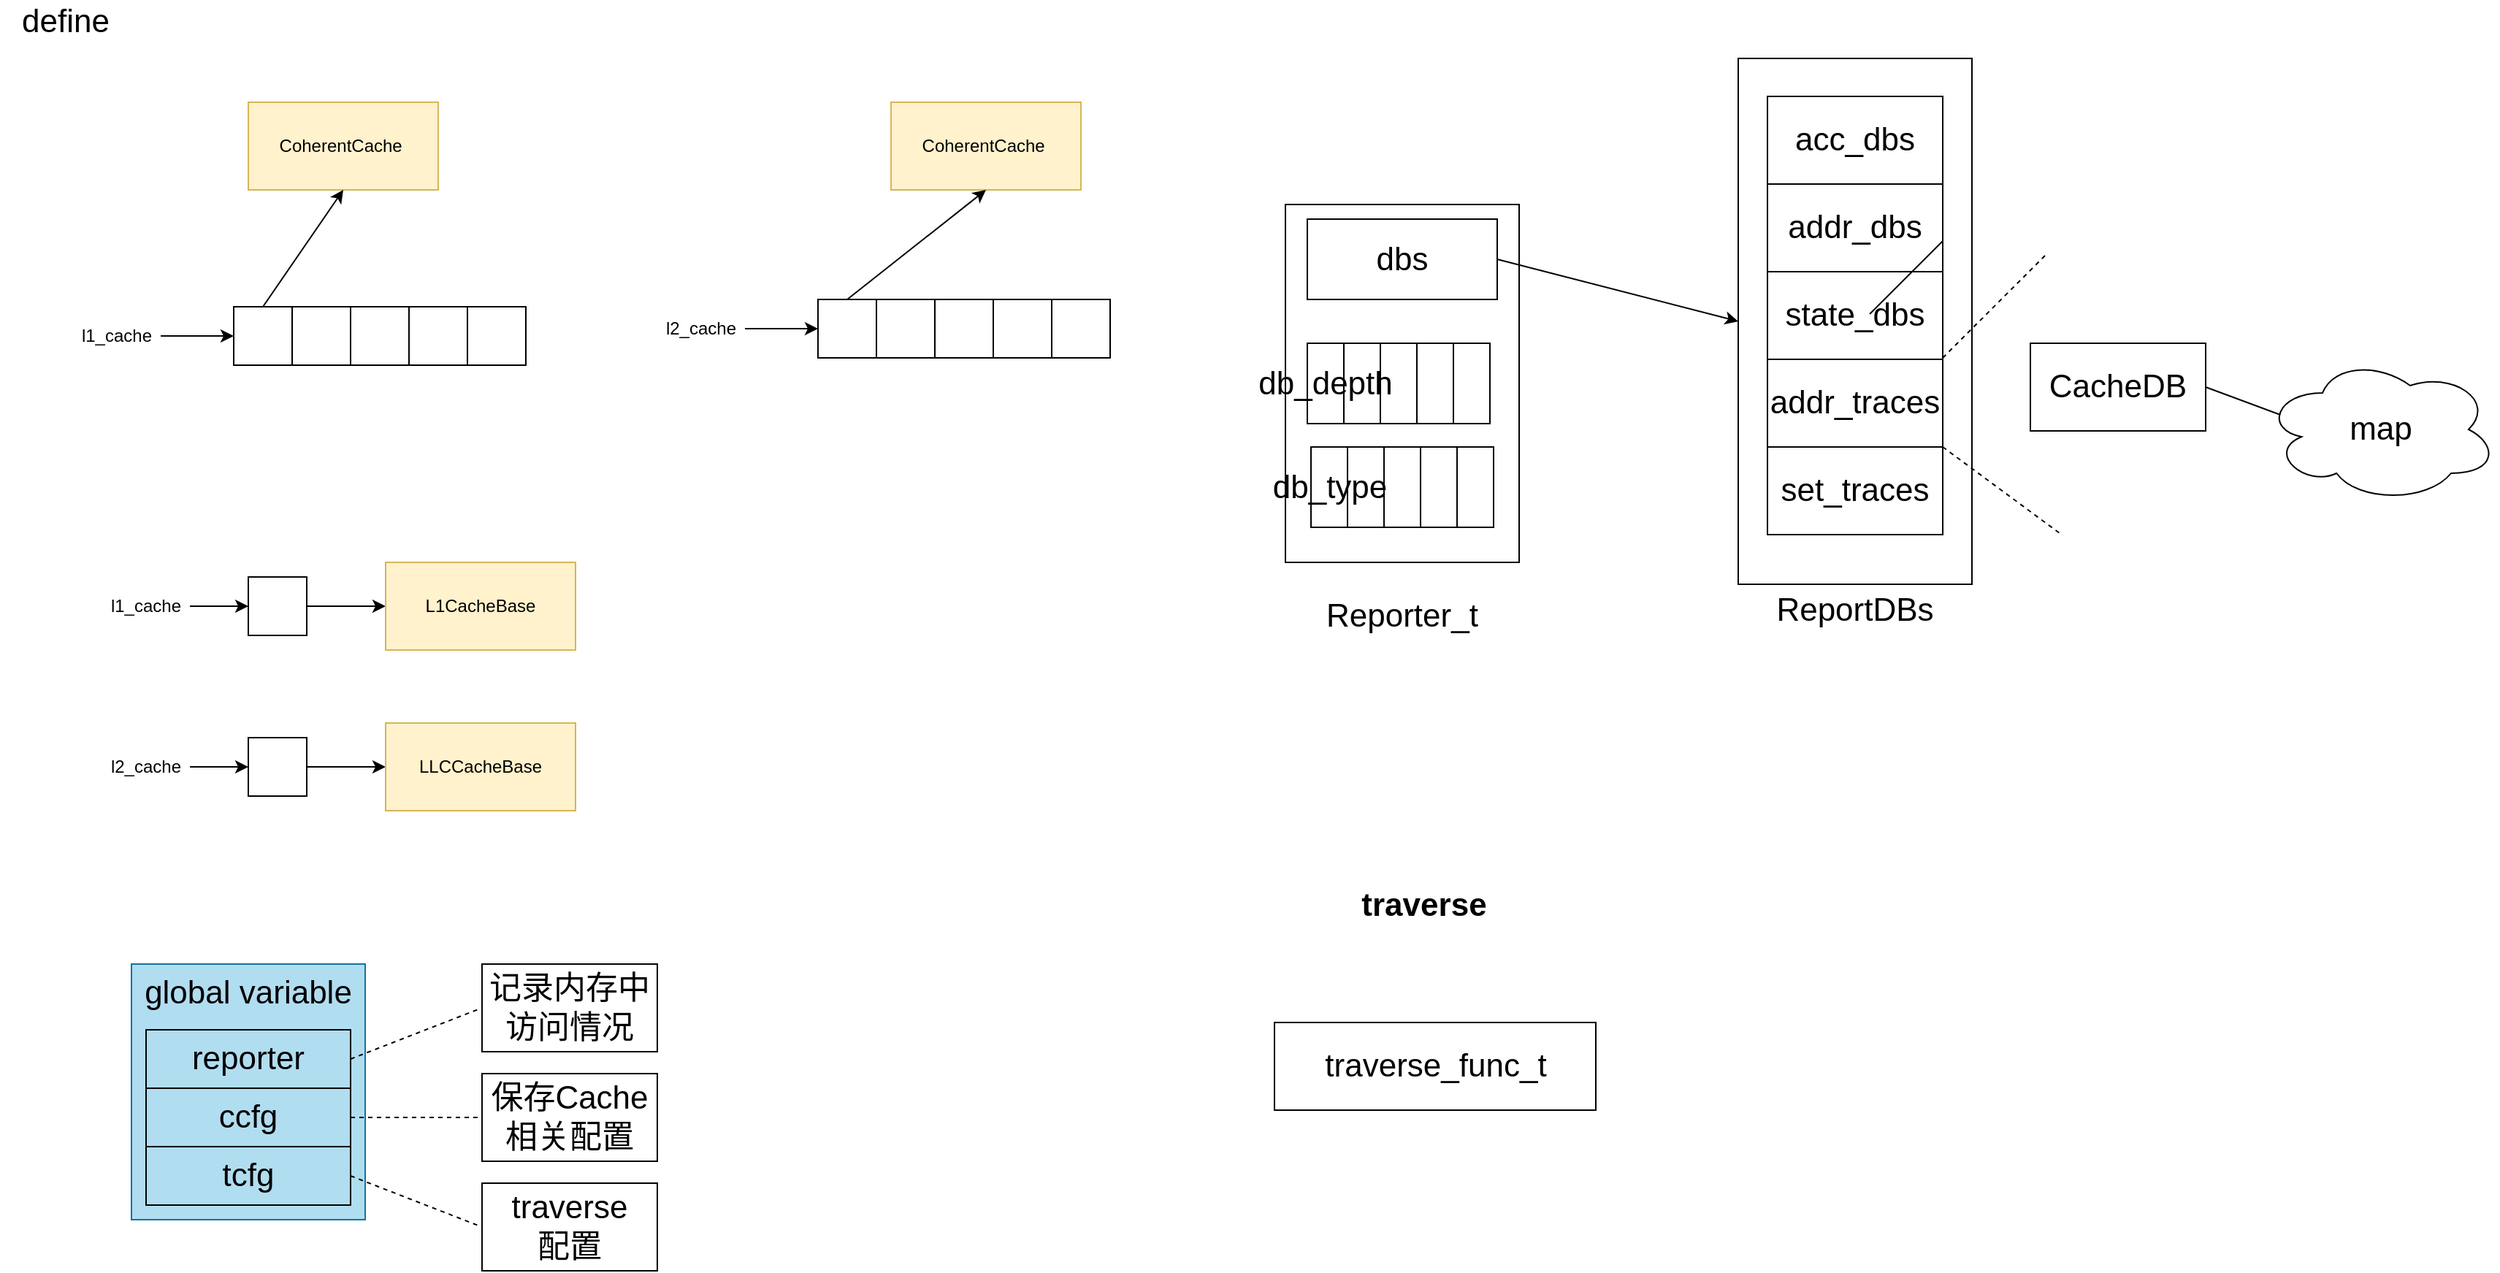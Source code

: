 <mxfile version="13.1.12" type="github">
  <diagram id="-Mg6h7BqQp_kjDwOtDQD" name="Page-1">
    <mxGraphModel dx="1673" dy="839" grid="1" gridSize="10" guides="1" tooltips="1" connect="1" arrows="1" fold="1" page="1" pageScale="1" pageWidth="827" pageHeight="1169" math="0" shadow="0">
      <root>
        <mxCell id="0" />
        <mxCell id="1" parent="0" />
        <mxCell id="NhfXJjoMbKmZEBZ8xVZQ-1" value="" style="whiteSpace=wrap;html=1;aspect=fixed;" vertex="1" parent="1">
          <mxGeometry x="170" y="220" width="40" height="40" as="geometry" />
        </mxCell>
        <mxCell id="NhfXJjoMbKmZEBZ8xVZQ-5" value="" style="whiteSpace=wrap;html=1;aspect=fixed;" vertex="1" parent="1">
          <mxGeometry x="210" y="220" width="40" height="40" as="geometry" />
        </mxCell>
        <mxCell id="NhfXJjoMbKmZEBZ8xVZQ-6" value="" style="whiteSpace=wrap;html=1;aspect=fixed;" vertex="1" parent="1">
          <mxGeometry x="250" y="220" width="40" height="40" as="geometry" />
        </mxCell>
        <mxCell id="NhfXJjoMbKmZEBZ8xVZQ-7" value="" style="whiteSpace=wrap;html=1;aspect=fixed;" vertex="1" parent="1">
          <mxGeometry x="290" y="220" width="40" height="40" as="geometry" />
        </mxCell>
        <mxCell id="NhfXJjoMbKmZEBZ8xVZQ-8" value="" style="whiteSpace=wrap;html=1;aspect=fixed;" vertex="1" parent="1">
          <mxGeometry x="330" y="220" width="40" height="40" as="geometry" />
        </mxCell>
        <mxCell id="NhfXJjoMbKmZEBZ8xVZQ-10" style="edgeStyle=orthogonalEdgeStyle;rounded=0;orthogonalLoop=1;jettySize=auto;html=1;entryX=0;entryY=0.5;entryDx=0;entryDy=0;" edge="1" parent="1" source="NhfXJjoMbKmZEBZ8xVZQ-9" target="NhfXJjoMbKmZEBZ8xVZQ-1">
          <mxGeometry relative="1" as="geometry" />
        </mxCell>
        <mxCell id="NhfXJjoMbKmZEBZ8xVZQ-9" value="l1_cache" style="text;html=1;strokeColor=none;fillColor=none;align=center;verticalAlign=middle;whiteSpace=wrap;rounded=0;" vertex="1" parent="1">
          <mxGeometry x="60" y="225" width="60" height="30" as="geometry" />
        </mxCell>
        <mxCell id="NhfXJjoMbKmZEBZ8xVZQ-12" value="&lt;span&gt;CoherentCache&amp;nbsp;&lt;/span&gt;" style="rounded=0;whiteSpace=wrap;html=1;fillColor=#fff2cc;strokeColor=#d6b656;" vertex="1" parent="1">
          <mxGeometry x="180" y="80" width="130" height="60" as="geometry" />
        </mxCell>
        <mxCell id="NhfXJjoMbKmZEBZ8xVZQ-13" value="" style="endArrow=classic;html=1;entryX=0.5;entryY=1;entryDx=0;entryDy=0;exitX=0.5;exitY=0;exitDx=0;exitDy=0;" edge="1" parent="1" source="NhfXJjoMbKmZEBZ8xVZQ-1" target="NhfXJjoMbKmZEBZ8xVZQ-12">
          <mxGeometry width="50" height="50" relative="1" as="geometry">
            <mxPoint x="380" y="70" as="sourcePoint" />
            <mxPoint x="430" y="20" as="targetPoint" />
          </mxGeometry>
        </mxCell>
        <mxCell id="NhfXJjoMbKmZEBZ8xVZQ-14" value="" style="whiteSpace=wrap;html=1;aspect=fixed;" vertex="1" parent="1">
          <mxGeometry x="570" y="215" width="40" height="40" as="geometry" />
        </mxCell>
        <mxCell id="NhfXJjoMbKmZEBZ8xVZQ-15" value="" style="whiteSpace=wrap;html=1;aspect=fixed;" vertex="1" parent="1">
          <mxGeometry x="610" y="215" width="40" height="40" as="geometry" />
        </mxCell>
        <mxCell id="NhfXJjoMbKmZEBZ8xVZQ-16" value="" style="whiteSpace=wrap;html=1;aspect=fixed;" vertex="1" parent="1">
          <mxGeometry x="650" y="215" width="40" height="40" as="geometry" />
        </mxCell>
        <mxCell id="NhfXJjoMbKmZEBZ8xVZQ-17" value="" style="whiteSpace=wrap;html=1;aspect=fixed;" vertex="1" parent="1">
          <mxGeometry x="690" y="215" width="40" height="40" as="geometry" />
        </mxCell>
        <mxCell id="NhfXJjoMbKmZEBZ8xVZQ-18" value="" style="whiteSpace=wrap;html=1;aspect=fixed;" vertex="1" parent="1">
          <mxGeometry x="730" y="215" width="40" height="40" as="geometry" />
        </mxCell>
        <mxCell id="NhfXJjoMbKmZEBZ8xVZQ-19" style="edgeStyle=orthogonalEdgeStyle;rounded=0;orthogonalLoop=1;jettySize=auto;html=1;entryX=0;entryY=0.5;entryDx=0;entryDy=0;" edge="1" parent="1" source="NhfXJjoMbKmZEBZ8xVZQ-20" target="NhfXJjoMbKmZEBZ8xVZQ-14">
          <mxGeometry relative="1" as="geometry" />
        </mxCell>
        <mxCell id="NhfXJjoMbKmZEBZ8xVZQ-20" value="l2_cache" style="text;html=1;strokeColor=none;fillColor=none;align=center;verticalAlign=middle;whiteSpace=wrap;rounded=0;" vertex="1" parent="1">
          <mxGeometry x="460" y="220" width="60" height="30" as="geometry" />
        </mxCell>
        <mxCell id="NhfXJjoMbKmZEBZ8xVZQ-21" value="&lt;span&gt;CoherentCache&amp;nbsp;&lt;/span&gt;" style="rounded=0;whiteSpace=wrap;html=1;fillColor=#fff2cc;strokeColor=#d6b656;" vertex="1" parent="1">
          <mxGeometry x="620" y="80" width="130" height="60" as="geometry" />
        </mxCell>
        <mxCell id="NhfXJjoMbKmZEBZ8xVZQ-23" value="" style="endArrow=classic;html=1;entryX=0.5;entryY=1;entryDx=0;entryDy=0;exitX=0.5;exitY=0;exitDx=0;exitDy=0;" edge="1" parent="1" source="NhfXJjoMbKmZEBZ8xVZQ-14" target="NhfXJjoMbKmZEBZ8xVZQ-21">
          <mxGeometry width="50" height="50" relative="1" as="geometry">
            <mxPoint x="580" y="220" as="sourcePoint" />
            <mxPoint x="630" y="170" as="targetPoint" />
          </mxGeometry>
        </mxCell>
        <mxCell id="NhfXJjoMbKmZEBZ8xVZQ-35" value="define" style="text;html=1;strokeColor=none;fillColor=none;align=center;verticalAlign=middle;whiteSpace=wrap;rounded=0;fontSize=22;" vertex="1" parent="1">
          <mxGeometry x="10" y="10" width="90" height="30" as="geometry" />
        </mxCell>
        <mxCell id="NhfXJjoMbKmZEBZ8xVZQ-42" style="edgeStyle=orthogonalEdgeStyle;rounded=0;orthogonalLoop=1;jettySize=auto;html=1;fontSize=22;" edge="1" parent="1" source="NhfXJjoMbKmZEBZ8xVZQ-40" target="NhfXJjoMbKmZEBZ8xVZQ-41">
          <mxGeometry relative="1" as="geometry" />
        </mxCell>
        <mxCell id="NhfXJjoMbKmZEBZ8xVZQ-40" value="l1_cache" style="text;html=1;strokeColor=none;fillColor=none;align=center;verticalAlign=middle;whiteSpace=wrap;rounded=0;" vertex="1" parent="1">
          <mxGeometry x="80" y="410" width="60" height="30" as="geometry" />
        </mxCell>
        <mxCell id="NhfXJjoMbKmZEBZ8xVZQ-45" style="edgeStyle=orthogonalEdgeStyle;rounded=0;orthogonalLoop=1;jettySize=auto;html=1;fontSize=22;" edge="1" parent="1" source="NhfXJjoMbKmZEBZ8xVZQ-41" target="NhfXJjoMbKmZEBZ8xVZQ-44">
          <mxGeometry relative="1" as="geometry" />
        </mxCell>
        <mxCell id="NhfXJjoMbKmZEBZ8xVZQ-41" value="" style="whiteSpace=wrap;html=1;aspect=fixed;" vertex="1" parent="1">
          <mxGeometry x="180" y="405" width="40" height="40" as="geometry" />
        </mxCell>
        <mxCell id="NhfXJjoMbKmZEBZ8xVZQ-44" value="&lt;span&gt;L1CacheBase&lt;/span&gt;" style="rounded=0;whiteSpace=wrap;html=1;fillColor=#fff2cc;strokeColor=#d6b656;" vertex="1" parent="1">
          <mxGeometry x="274" y="395" width="130" height="60" as="geometry" />
        </mxCell>
        <mxCell id="NhfXJjoMbKmZEBZ8xVZQ-46" style="edgeStyle=orthogonalEdgeStyle;rounded=0;orthogonalLoop=1;jettySize=auto;html=1;fontSize=22;" edge="1" source="NhfXJjoMbKmZEBZ8xVZQ-47" target="NhfXJjoMbKmZEBZ8xVZQ-49" parent="1">
          <mxGeometry relative="1" as="geometry" />
        </mxCell>
        <mxCell id="NhfXJjoMbKmZEBZ8xVZQ-47" value="l2_cache" style="text;html=1;strokeColor=none;fillColor=none;align=center;verticalAlign=middle;whiteSpace=wrap;rounded=0;" vertex="1" parent="1">
          <mxGeometry x="80" y="520" width="60" height="30" as="geometry" />
        </mxCell>
        <mxCell id="NhfXJjoMbKmZEBZ8xVZQ-48" style="edgeStyle=orthogonalEdgeStyle;rounded=0;orthogonalLoop=1;jettySize=auto;html=1;fontSize=22;" edge="1" source="NhfXJjoMbKmZEBZ8xVZQ-49" target="NhfXJjoMbKmZEBZ8xVZQ-50" parent="1">
          <mxGeometry relative="1" as="geometry" />
        </mxCell>
        <mxCell id="NhfXJjoMbKmZEBZ8xVZQ-49" value="" style="whiteSpace=wrap;html=1;aspect=fixed;" vertex="1" parent="1">
          <mxGeometry x="180" y="515" width="40" height="40" as="geometry" />
        </mxCell>
        <mxCell id="NhfXJjoMbKmZEBZ8xVZQ-50" value="&lt;span&gt;LLCCacheBase&lt;/span&gt;" style="rounded=0;whiteSpace=wrap;html=1;fillColor=#fff2cc;strokeColor=#d6b656;" vertex="1" parent="1">
          <mxGeometry x="274" y="505" width="130" height="60" as="geometry" />
        </mxCell>
        <mxCell id="NhfXJjoMbKmZEBZ8xVZQ-53" value="&lt;br&gt;&lt;br&gt;&lt;br&gt;&lt;br&gt;&lt;br&gt;&lt;br&gt;&lt;br&gt;&lt;br&gt;&lt;br&gt;&lt;br&gt;&lt;br&gt;&lt;br&gt;Reporter_t" style="rounded=0;whiteSpace=wrap;html=1;fillColor=none;fontSize=22;" vertex="1" parent="1">
          <mxGeometry x="890" y="150" width="160" height="245" as="geometry" />
        </mxCell>
        <mxCell id="NhfXJjoMbKmZEBZ8xVZQ-54" value="&lt;br&gt;&lt;br&gt;&lt;br&gt;&lt;br&gt;&lt;br&gt;&lt;br&gt;&lt;br&gt;&lt;br&gt;&lt;br&gt;&lt;br&gt;&lt;br&gt;&lt;br&gt;&lt;br&gt;&lt;br&gt;&lt;br&gt;ReportDBs" style="rounded=0;whiteSpace=wrap;html=1;fillColor=none;fontSize=22;" vertex="1" parent="1">
          <mxGeometry x="1200" y="50" width="160" height="360" as="geometry" />
        </mxCell>
        <mxCell id="NhfXJjoMbKmZEBZ8xVZQ-57" value="acc_dbs" style="rounded=0;whiteSpace=wrap;html=1;fillColor=none;fontSize=22;" vertex="1" parent="1">
          <mxGeometry x="1220" y="76" width="120" height="60" as="geometry" />
        </mxCell>
        <mxCell id="NhfXJjoMbKmZEBZ8xVZQ-58" value="addr_dbs" style="rounded=0;whiteSpace=wrap;html=1;fillColor=none;fontSize=22;" vertex="1" parent="1">
          <mxGeometry x="1220" y="136" width="120" height="60" as="geometry" />
        </mxCell>
        <mxCell id="NhfXJjoMbKmZEBZ8xVZQ-59" value="state_dbs" style="rounded=0;whiteSpace=wrap;html=1;fillColor=none;fontSize=22;" vertex="1" parent="1">
          <mxGeometry x="1220" y="196" width="120" height="60" as="geometry" />
        </mxCell>
        <mxCell id="NhfXJjoMbKmZEBZ8xVZQ-60" value="addr_traces" style="rounded=0;whiteSpace=wrap;html=1;fillColor=none;fontSize=22;" vertex="1" parent="1">
          <mxGeometry x="1220" y="256" width="120" height="60" as="geometry" />
        </mxCell>
        <mxCell id="NhfXJjoMbKmZEBZ8xVZQ-61" value="set_traces" style="rounded=0;whiteSpace=wrap;html=1;fillColor=none;fontSize=22;" vertex="1" parent="1">
          <mxGeometry x="1220" y="316" width="120" height="60" as="geometry" />
        </mxCell>
        <mxCell id="NhfXJjoMbKmZEBZ8xVZQ-62" value="dbs" style="rounded=0;whiteSpace=wrap;html=1;fillColor=none;fontSize=22;" vertex="1" parent="1">
          <mxGeometry x="905" y="160" width="130" height="55" as="geometry" />
        </mxCell>
        <mxCell id="NhfXJjoMbKmZEBZ8xVZQ-65" value="" style="endArrow=classic;html=1;fontSize=22;exitX=1;exitY=0.5;exitDx=0;exitDy=0;entryX=0;entryY=0.5;entryDx=0;entryDy=0;" edge="1" parent="1" source="NhfXJjoMbKmZEBZ8xVZQ-62" target="NhfXJjoMbKmZEBZ8xVZQ-54">
          <mxGeometry width="50" height="50" relative="1" as="geometry">
            <mxPoint x="790" y="500" as="sourcePoint" />
            <mxPoint x="840" y="450" as="targetPoint" />
          </mxGeometry>
        </mxCell>
        <mxCell id="NhfXJjoMbKmZEBZ8xVZQ-66" value="db_depth" style="rounded=0;whiteSpace=wrap;html=1;fillColor=none;fontSize=22;" vertex="1" parent="1">
          <mxGeometry x="905" y="245" width="25" height="55" as="geometry" />
        </mxCell>
        <mxCell id="NhfXJjoMbKmZEBZ8xVZQ-67" value="" style="rounded=0;whiteSpace=wrap;html=1;fillColor=none;fontSize=22;" vertex="1" parent="1">
          <mxGeometry x="930" y="245" width="25" height="55" as="geometry" />
        </mxCell>
        <mxCell id="NhfXJjoMbKmZEBZ8xVZQ-68" value="" style="rounded=0;whiteSpace=wrap;html=1;fillColor=none;fontSize=22;" vertex="1" parent="1">
          <mxGeometry x="955" y="245" width="25" height="55" as="geometry" />
        </mxCell>
        <mxCell id="NhfXJjoMbKmZEBZ8xVZQ-69" value="" style="rounded=0;whiteSpace=wrap;html=1;fillColor=none;fontSize=22;" vertex="1" parent="1">
          <mxGeometry x="980" y="245" width="25" height="55" as="geometry" />
        </mxCell>
        <mxCell id="NhfXJjoMbKmZEBZ8xVZQ-70" value="" style="rounded=0;whiteSpace=wrap;html=1;fillColor=none;fontSize=22;" vertex="1" parent="1">
          <mxGeometry x="1005" y="245" width="25" height="55" as="geometry" />
        </mxCell>
        <mxCell id="NhfXJjoMbKmZEBZ8xVZQ-77" value="db_type" style="rounded=0;whiteSpace=wrap;html=1;fillColor=none;fontSize=22;" vertex="1" parent="1">
          <mxGeometry x="907.5" y="316" width="25" height="55" as="geometry" />
        </mxCell>
        <mxCell id="NhfXJjoMbKmZEBZ8xVZQ-78" value="" style="rounded=0;whiteSpace=wrap;html=1;fillColor=none;fontSize=22;" vertex="1" parent="1">
          <mxGeometry x="932.5" y="316" width="25" height="55" as="geometry" />
        </mxCell>
        <mxCell id="NhfXJjoMbKmZEBZ8xVZQ-79" value="" style="rounded=0;whiteSpace=wrap;html=1;fillColor=none;fontSize=22;" vertex="1" parent="1">
          <mxGeometry x="957.5" y="316" width="25" height="55" as="geometry" />
        </mxCell>
        <mxCell id="NhfXJjoMbKmZEBZ8xVZQ-80" value="" style="rounded=0;whiteSpace=wrap;html=1;fillColor=none;fontSize=22;" vertex="1" parent="1">
          <mxGeometry x="982.5" y="316" width="25" height="55" as="geometry" />
        </mxCell>
        <mxCell id="NhfXJjoMbKmZEBZ8xVZQ-81" value="" style="rounded=0;whiteSpace=wrap;html=1;fillColor=none;fontSize=22;" vertex="1" parent="1">
          <mxGeometry x="1007.5" y="316" width="25" height="55" as="geometry" />
        </mxCell>
        <mxCell id="NhfXJjoMbKmZEBZ8xVZQ-83" value="" style="endArrow=none;dashed=1;html=1;fontSize=22;" edge="1" parent="1">
          <mxGeometry width="50" height="50" relative="1" as="geometry">
            <mxPoint x="1340" y="255" as="sourcePoint" />
            <mxPoint x="1410" y="185" as="targetPoint" />
          </mxGeometry>
        </mxCell>
        <mxCell id="NhfXJjoMbKmZEBZ8xVZQ-84" value="" style="endArrow=none;dashed=1;html=1;fontSize=22;exitX=1;exitY=1;exitDx=0;exitDy=0;" edge="1" parent="1" source="NhfXJjoMbKmZEBZ8xVZQ-60">
          <mxGeometry width="50" height="50" relative="1" as="geometry">
            <mxPoint x="1350" y="265" as="sourcePoint" />
            <mxPoint x="1420" y="375" as="targetPoint" />
          </mxGeometry>
        </mxCell>
        <mxCell id="NhfXJjoMbKmZEBZ8xVZQ-85" value="CacheDB" style="rounded=0;whiteSpace=wrap;html=1;fillColor=none;fontSize=22;" vertex="1" parent="1">
          <mxGeometry x="1400" y="245" width="120" height="60" as="geometry" />
        </mxCell>
        <mxCell id="NhfXJjoMbKmZEBZ8xVZQ-86" value="map" style="ellipse;shape=cloud;whiteSpace=wrap;html=1;fillColor=none;fontSize=22;" vertex="1" parent="1">
          <mxGeometry x="1560" y="254" width="160" height="100" as="geometry" />
        </mxCell>
        <mxCell id="NhfXJjoMbKmZEBZ8xVZQ-87" value="" style="endArrow=none;html=1;fontSize=22;" edge="1" parent="1">
          <mxGeometry width="50" height="50" relative="1" as="geometry">
            <mxPoint x="1290" y="225" as="sourcePoint" />
            <mxPoint x="1340" y="175" as="targetPoint" />
          </mxGeometry>
        </mxCell>
        <mxCell id="NhfXJjoMbKmZEBZ8xVZQ-89" value="" style="endArrow=none;html=1;fontSize=22;exitX=1;exitY=0.5;exitDx=0;exitDy=0;entryX=0.07;entryY=0.4;entryDx=0;entryDy=0;entryPerimeter=0;" edge="1" parent="1" source="NhfXJjoMbKmZEBZ8xVZQ-85" target="NhfXJjoMbKmZEBZ8xVZQ-86">
          <mxGeometry width="50" height="50" relative="1" as="geometry">
            <mxPoint x="1560" y="234" as="sourcePoint" />
            <mxPoint x="1610" y="184" as="targetPoint" />
          </mxGeometry>
        </mxCell>
        <mxCell id="NhfXJjoMbKmZEBZ8xVZQ-97" value="" style="group" vertex="1" connectable="0" parent="1">
          <mxGeometry x="90" y="670" width="180" height="175" as="geometry" />
        </mxCell>
        <mxCell id="NhfXJjoMbKmZEBZ8xVZQ-96" value="" style="rounded=0;whiteSpace=wrap;html=1;fillColor=#b1ddf0;fontSize=22;strokeColor=#10739e;" vertex="1" parent="NhfXJjoMbKmZEBZ8xVZQ-97">
          <mxGeometry x="10" width="160" height="175" as="geometry" />
        </mxCell>
        <mxCell id="NhfXJjoMbKmZEBZ8xVZQ-90" value="global variable" style="text;html=1;strokeColor=none;fillColor=none;align=center;verticalAlign=middle;whiteSpace=wrap;rounded=0;fontSize=22;" vertex="1" parent="NhfXJjoMbKmZEBZ8xVZQ-97">
          <mxGeometry y="10" width="180" height="20" as="geometry" />
        </mxCell>
        <mxCell id="NhfXJjoMbKmZEBZ8xVZQ-93" value="reporter" style="rounded=0;whiteSpace=wrap;html=1;fillColor=none;fontSize=22;" vertex="1" parent="NhfXJjoMbKmZEBZ8xVZQ-97">
          <mxGeometry x="20" y="45" width="140" height="40" as="geometry" />
        </mxCell>
        <mxCell id="NhfXJjoMbKmZEBZ8xVZQ-94" value="ccfg" style="rounded=0;whiteSpace=wrap;html=1;fillColor=none;fontSize=22;" vertex="1" parent="NhfXJjoMbKmZEBZ8xVZQ-97">
          <mxGeometry x="20" y="85" width="140" height="40" as="geometry" />
        </mxCell>
        <mxCell id="NhfXJjoMbKmZEBZ8xVZQ-95" value="tcfg" style="rounded=0;whiteSpace=wrap;html=1;fillColor=none;fontSize=22;" vertex="1" parent="NhfXJjoMbKmZEBZ8xVZQ-97">
          <mxGeometry x="20" y="125" width="140" height="40" as="geometry" />
        </mxCell>
        <mxCell id="NhfXJjoMbKmZEBZ8xVZQ-98" value="" style="endArrow=none;dashed=1;html=1;fontSize=22;exitX=1;exitY=0.5;exitDx=0;exitDy=0;entryX=0;entryY=0.5;entryDx=0;entryDy=0;" edge="1" parent="1" source="NhfXJjoMbKmZEBZ8xVZQ-93" target="NhfXJjoMbKmZEBZ8xVZQ-99">
          <mxGeometry width="50" height="50" relative="1" as="geometry">
            <mxPoint x="380" y="770" as="sourcePoint" />
            <mxPoint x="360" y="735" as="targetPoint" />
          </mxGeometry>
        </mxCell>
        <mxCell id="NhfXJjoMbKmZEBZ8xVZQ-99" value="记录内存中访问情况" style="rounded=0;whiteSpace=wrap;html=1;fillColor=none;fontSize=22;" vertex="1" parent="1">
          <mxGeometry x="340" y="670" width="120" height="60" as="geometry" />
        </mxCell>
        <mxCell id="NhfXJjoMbKmZEBZ8xVZQ-100" value="保存Cache相关配置" style="rounded=0;whiteSpace=wrap;html=1;fillColor=none;fontSize=22;" vertex="1" parent="1">
          <mxGeometry x="340" y="745" width="120" height="60" as="geometry" />
        </mxCell>
        <mxCell id="NhfXJjoMbKmZEBZ8xVZQ-101" value="" style="endArrow=none;dashed=1;html=1;fontSize=22;exitX=1;exitY=0.5;exitDx=0;exitDy=0;entryX=0;entryY=0.5;entryDx=0;entryDy=0;" edge="1" parent="1" source="NhfXJjoMbKmZEBZ8xVZQ-94" target="NhfXJjoMbKmZEBZ8xVZQ-100">
          <mxGeometry width="50" height="50" relative="1" as="geometry">
            <mxPoint x="260" y="745" as="sourcePoint" />
            <mxPoint x="350" y="710" as="targetPoint" />
          </mxGeometry>
        </mxCell>
        <mxCell id="NhfXJjoMbKmZEBZ8xVZQ-102" value="traverse&lt;br&gt;配置" style="rounded=0;whiteSpace=wrap;html=1;fillColor=none;fontSize=22;" vertex="1" parent="1">
          <mxGeometry x="340" y="820" width="120" height="60" as="geometry" />
        </mxCell>
        <mxCell id="NhfXJjoMbKmZEBZ8xVZQ-103" value="" style="endArrow=none;dashed=1;html=1;fontSize=22;exitX=1;exitY=0.5;exitDx=0;exitDy=0;entryX=0;entryY=0.5;entryDx=0;entryDy=0;" edge="1" parent="1" source="NhfXJjoMbKmZEBZ8xVZQ-95" target="NhfXJjoMbKmZEBZ8xVZQ-102">
          <mxGeometry width="50" height="50" relative="1" as="geometry">
            <mxPoint x="260" y="785" as="sourcePoint" />
            <mxPoint x="350" y="785" as="targetPoint" />
          </mxGeometry>
        </mxCell>
        <mxCell id="NhfXJjoMbKmZEBZ8xVZQ-105" value="&lt;b&gt;traverse&lt;/b&gt;" style="text;html=1;strokeColor=none;fillColor=none;align=center;verticalAlign=middle;whiteSpace=wrap;rounded=0;fontSize=22;" vertex="1" parent="1">
          <mxGeometry x="900" y="600" width="170" height="60" as="geometry" />
        </mxCell>
        <mxCell id="NhfXJjoMbKmZEBZ8xVZQ-106" value="traverse_func_t" style="rounded=0;whiteSpace=wrap;html=1;fillColor=none;fontSize=22;" vertex="1" parent="1">
          <mxGeometry x="882.5" y="710" width="220" height="60" as="geometry" />
        </mxCell>
      </root>
    </mxGraphModel>
  </diagram>
</mxfile>
